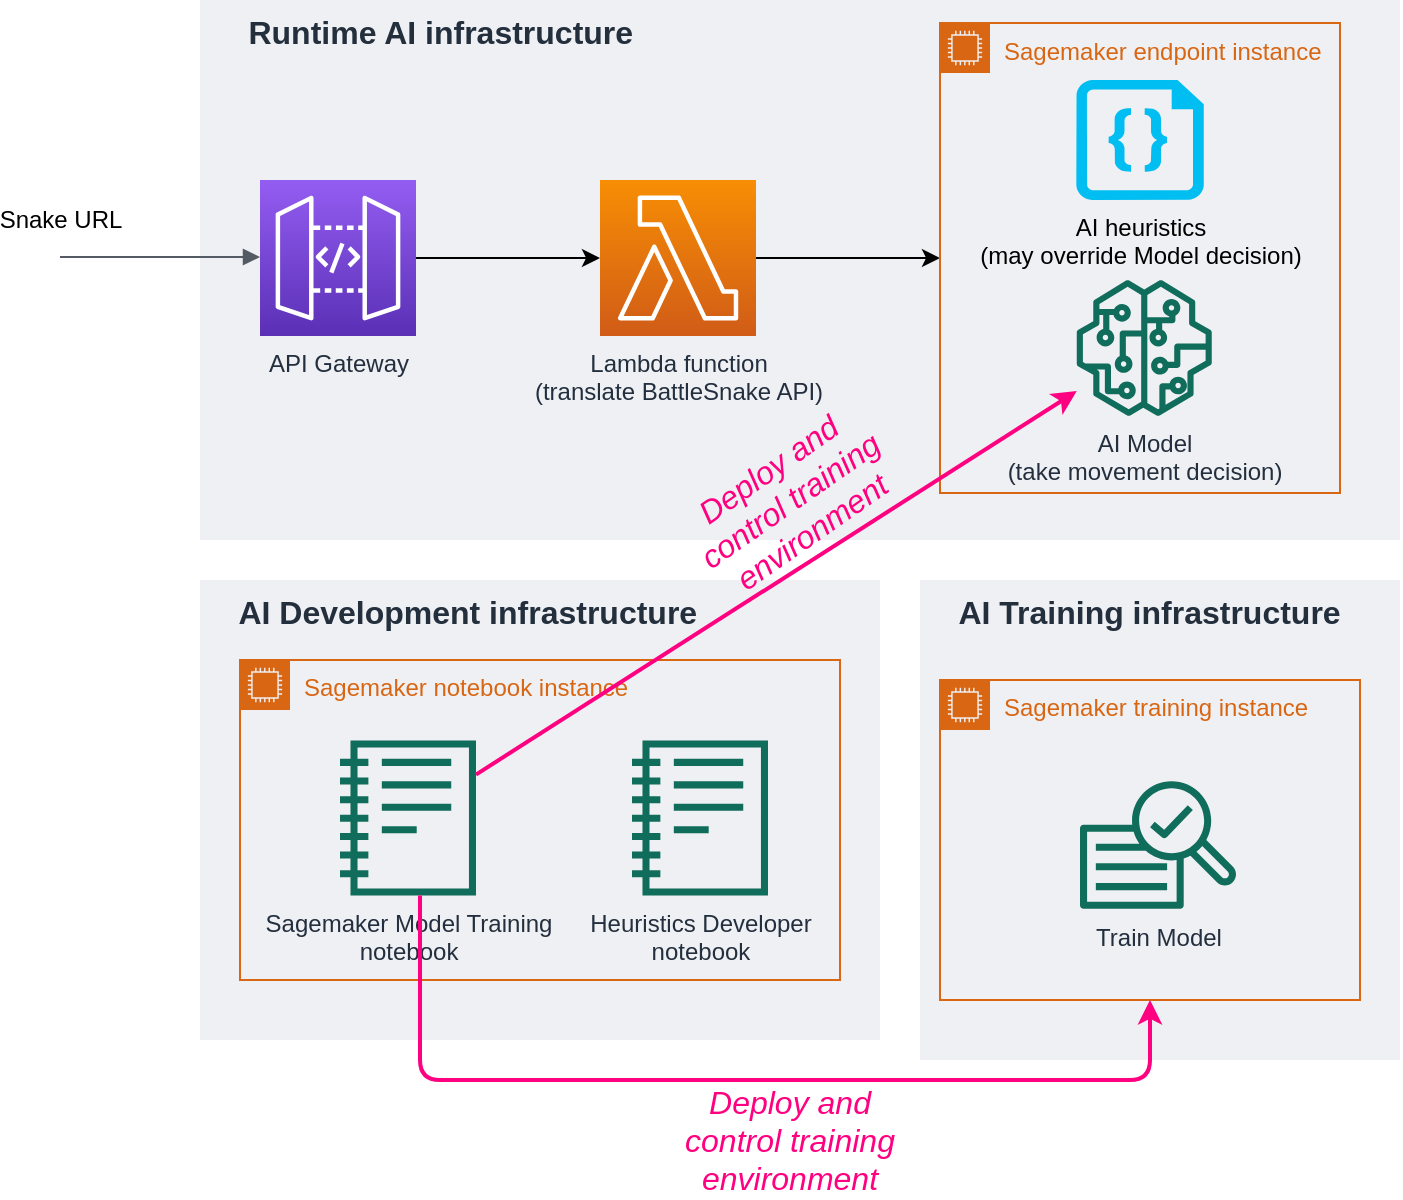 <mxfile version="12.4.8" type="device"><diagram id="ZzVT74-ySy08plrz5gIh" name="Page-1"><mxGraphModel dx="873" dy="520" grid="1" gridSize="10" guides="0" tooltips="1" connect="0" arrows="1" fold="1" page="1" pageScale="1" pageWidth="850" pageHeight="1100" math="0" shadow="0"><root><mxCell id="0"/><mxCell id="1" parent="0"/><mxCell id="iQdm61aBHo55me-ZSA1G-16" value="    AI Development infrastructure" style="fillColor=#EFF0F3;strokeColor=none;dashed=0;verticalAlign=top;fontStyle=1;fontColor=#232F3D;align=left;fontSize=16;" vertex="1" parent="1"><mxGeometry x="160" y="350" width="340" height="230" as="geometry"/></mxCell><mxCell id="iQdm61aBHo55me-ZSA1G-15" value="     Runtime AI infrastructure" style="fillColor=#EFF0F3;strokeColor=none;dashed=0;verticalAlign=top;fontStyle=1;fontColor=#232F3D;align=left;fontSize=16;" vertex="1" parent="1"><mxGeometry x="160" y="60" width="600" height="270" as="geometry"/></mxCell><mxCell id="iQdm61aBHo55me-ZSA1G-7" value="Sagemaker notebook instance" style="points=[[0,0],[0.25,0],[0.5,0],[0.75,0],[1,0],[1,0.25],[1,0.5],[1,0.75],[1,1],[0.75,1],[0.5,1],[0.25,1],[0,1],[0,0.75],[0,0.5],[0,0.25]];outlineConnect=0;gradientColor=none;html=1;whiteSpace=wrap;fontSize=12;fontStyle=0;shape=mxgraph.aws4.group;grIcon=mxgraph.aws4.group_ec2_instance_contents;strokeColor=#D86613;fillColor=none;verticalAlign=top;align=left;spacingLeft=30;fontColor=#D86613;dashed=0;" vertex="1" parent="1"><mxGeometry x="180" y="390" width="300" height="160" as="geometry"/></mxCell><mxCell id="iQdm61aBHo55me-ZSA1G-3" style="edgeStyle=orthogonalEdgeStyle;rounded=0;orthogonalLoop=1;jettySize=auto;html=1;entryX=0;entryY=0.5;entryDx=0;entryDy=0;" edge="1" parent="1" source="7L7diPhrWa-rquCVVhbz-1" target="iQdm61aBHo55me-ZSA1G-1"><mxGeometry relative="1" as="geometry"/></mxCell><mxCell id="7L7diPhrWa-rquCVVhbz-1" value="Lambda function&lt;br&gt;(translate BattleSnake API)" style="outlineConnect=0;fontColor=#232F3E;gradientColor=#F78E04;gradientDirection=north;fillColor=#D05C17;strokeColor=#ffffff;dashed=0;verticalLabelPosition=bottom;verticalAlign=top;align=center;html=1;fontSize=12;fontStyle=0;aspect=fixed;shape=mxgraph.aws4.resourceIcon;resIcon=mxgraph.aws4.lambda;" parent="1" vertex="1"><mxGeometry x="360" y="150" width="78" height="78" as="geometry"/></mxCell><mxCell id="7L7diPhrWa-rquCVVhbz-3" style="edgeStyle=orthogonalEdgeStyle;rounded=0;orthogonalLoop=1;jettySize=auto;html=1;" parent="1" source="7L7diPhrWa-rquCVVhbz-2" target="7L7diPhrWa-rquCVVhbz-1" edge="1"><mxGeometry relative="1" as="geometry"/></mxCell><mxCell id="7L7diPhrWa-rquCVVhbz-2" value="API Gateway" style="outlineConnect=0;fontColor=#232F3E;gradientColor=#945DF2;gradientDirection=north;fillColor=#5A30B5;strokeColor=#ffffff;dashed=0;verticalLabelPosition=bottom;verticalAlign=top;align=center;html=1;fontSize=12;fontStyle=0;aspect=fixed;shape=mxgraph.aws4.resourceIcon;resIcon=mxgraph.aws4.api_gateway;" parent="1" vertex="1"><mxGeometry x="190" y="150" width="78" height="78" as="geometry"/></mxCell><mxCell id="7L7diPhrWa-rquCVVhbz-4" value="" style="edgeStyle=orthogonalEdgeStyle;html=1;endArrow=block;elbow=vertical;startArrow=none;endFill=1;strokeColor=#545B64;rounded=0;" parent="1" edge="1"><mxGeometry width="100" relative="1" as="geometry"><mxPoint x="90" y="188.5" as="sourcePoint"/><mxPoint x="190" y="188.5" as="targetPoint"/></mxGeometry></mxCell><mxCell id="7L7diPhrWa-rquCVVhbz-5" value="Snake URL" style="text;html=1;align=center;verticalAlign=middle;resizable=0;points=[];labelBackgroundColor=#ffffff;" parent="7L7diPhrWa-rquCVVhbz-4" vertex="1" connectable="0"><mxGeometry x="-0.54" y="4" relative="1" as="geometry"><mxPoint x="-23" y="-14.5" as="offset"/></mxGeometry></mxCell><mxCell id="iQdm61aBHo55me-ZSA1G-1" value="Sagemaker endpoint instance" style="points=[[0,0],[0.25,0],[0.5,0],[0.75,0],[1,0],[1,0.25],[1,0.5],[1,0.75],[1,1],[0.75,1],[0.5,1],[0.25,1],[0,1],[0,0.75],[0,0.5],[0,0.25]];outlineConnect=0;gradientColor=none;html=1;whiteSpace=wrap;fontSize=12;fontStyle=0;shape=mxgraph.aws4.group;grIcon=mxgraph.aws4.group_ec2_instance_contents;strokeColor=#D86613;fillColor=none;verticalAlign=top;align=left;spacingLeft=30;fontColor=#D86613;dashed=0;" vertex="1" parent="1"><mxGeometry x="530" y="71.5" width="200" height="235" as="geometry"/></mxCell><mxCell id="iQdm61aBHo55me-ZSA1G-4" value="AI Model&lt;br&gt;(take movement decision)" style="outlineConnect=0;fontColor=#232F3E;gradientColor=none;fillColor=#116D5B;strokeColor=none;dashed=0;verticalLabelPosition=bottom;verticalAlign=top;align=center;html=1;fontSize=12;fontStyle=0;aspect=fixed;pointerEvents=1;shape=mxgraph.aws4.sagemaker_model;" vertex="1" parent="1"><mxGeometry x="598.13" y="200" width="68" height="68" as="geometry"/></mxCell><mxCell id="iQdm61aBHo55me-ZSA1G-5" value="Heuristics Developer&lt;br&gt;notebook" style="outlineConnect=0;fontColor=#232F3E;gradientColor=none;fillColor=#116D5B;strokeColor=none;dashed=0;verticalLabelPosition=bottom;verticalAlign=top;align=center;html=1;fontSize=12;fontStyle=0;aspect=fixed;pointerEvents=1;shape=mxgraph.aws4.sagemaker_notebook;" vertex="1" parent="1"><mxGeometry x="376" y="430" width="68" height="78" as="geometry"/></mxCell><mxCell id="iQdm61aBHo55me-ZSA1G-6" value="AI heuristics&lt;br&gt;(may override Model decision)" style="verticalLabelPosition=bottom;html=1;verticalAlign=top;align=center;strokeColor=none;fillColor=#00BEF2;shape=mxgraph.azure.code_file;pointerEvents=1;" vertex="1" parent="1"><mxGeometry x="598.13" y="100" width="63.75" height="60" as="geometry"/></mxCell><mxCell id="iQdm61aBHo55me-ZSA1G-8" value="Sagemaker Model Training&lt;br&gt;notebook" style="outlineConnect=0;fontColor=#232F3E;gradientColor=none;fillColor=#116D5B;strokeColor=none;dashed=0;verticalLabelPosition=bottom;verticalAlign=top;align=center;html=1;fontSize=12;fontStyle=0;aspect=fixed;pointerEvents=1;shape=mxgraph.aws4.sagemaker_notebook;" vertex="1" parent="1"><mxGeometry x="230" y="430" width="68" height="78" as="geometry"/></mxCell><mxCell id="iQdm61aBHo55me-ZSA1G-26" value="" style="endArrow=classic;html=1;labelBackgroundColor=none;strokeColor=#ff0080;strokeWidth=2;fontSize=16;fontColor=#ff0080;" edge="1" parent="1" source="iQdm61aBHo55me-ZSA1G-8" target="iQdm61aBHo55me-ZSA1G-4"><mxGeometry width="50" height="50" relative="1" as="geometry"><mxPoint x="650" y="430" as="sourcePoint"/><mxPoint x="700" y="380" as="targetPoint"/></mxGeometry></mxCell><mxCell id="iQdm61aBHo55me-ZSA1G-27" value="Deploy and control training environment" style="text;html=1;strokeColor=none;fillColor=none;align=center;verticalAlign=middle;whiteSpace=wrap;rounded=0;fontSize=16;fontColor=#ff0080;fontStyle=2" vertex="1" parent="1"><mxGeometry x="390" y="620" width="130" height="20" as="geometry"/></mxCell><mxCell id="iQdm61aBHo55me-ZSA1G-28" value="    AI Training infrastructure" style="fillColor=#EFF0F3;strokeColor=none;dashed=0;verticalAlign=top;fontStyle=1;fontColor=#232F3D;align=left;fontSize=16;" vertex="1" parent="1"><mxGeometry x="520" y="350" width="240" height="240" as="geometry"/></mxCell><mxCell id="iQdm61aBHo55me-ZSA1G-29" value="Sagemaker training instance" style="points=[[0,0],[0.25,0],[0.5,0],[0.75,0],[1,0],[1,0.25],[1,0.5],[1,0.75],[1,1],[0.75,1],[0.5,1],[0.25,1],[0,1],[0,0.75],[0,0.5],[0,0.25]];outlineConnect=0;gradientColor=none;html=1;whiteSpace=wrap;fontSize=12;fontStyle=0;shape=mxgraph.aws4.group;grIcon=mxgraph.aws4.group_ec2_instance_contents;strokeColor=#D86613;fillColor=none;verticalAlign=top;align=left;spacingLeft=30;fontColor=#D86613;dashed=0;" vertex="1" parent="1"><mxGeometry x="530" y="400" width="210" height="160" as="geometry"/></mxCell><mxCell id="iQdm61aBHo55me-ZSA1G-30" value="Train Model" style="outlineConnect=0;fontColor=#232F3E;gradientColor=none;fillColor=#116D5B;strokeColor=none;dashed=0;verticalLabelPosition=bottom;verticalAlign=top;align=center;html=1;fontSize=12;fontStyle=0;aspect=fixed;pointerEvents=1;shape=mxgraph.aws4.sagemaker_train;" vertex="1" parent="1"><mxGeometry x="600" y="450" width="78" height="65" as="geometry"/></mxCell><mxCell id="iQdm61aBHo55me-ZSA1G-31" value="" style="endArrow=classic;html=1;labelBackgroundColor=none;strokeColor=#ff0080;strokeWidth=2;fontSize=16;fontColor=#ff0080;edgeStyle=orthogonalEdgeStyle;" edge="1" parent="1" source="iQdm61aBHo55me-ZSA1G-8" target="iQdm61aBHo55me-ZSA1G-29"><mxGeometry width="50" height="50" relative="1" as="geometry"><mxPoint x="308" y="457.296" as="sourcePoint"/><mxPoint x="608.541" y="265.442" as="targetPoint"/><Array as="points"><mxPoint x="270" y="600"/><mxPoint x="635" y="600"/></Array></mxGeometry></mxCell><mxCell id="iQdm61aBHo55me-ZSA1G-35" value="Deploy and control training environment" style="text;html=1;strokeColor=none;fillColor=none;align=center;verticalAlign=middle;whiteSpace=wrap;rounded=0;fontSize=16;fontColor=#ff0080;fontStyle=2;rotation=-35;" vertex="1" parent="1"><mxGeometry x="390" y="300" width="130" height="20" as="geometry"/></mxCell></root></mxGraphModel></diagram></mxfile>